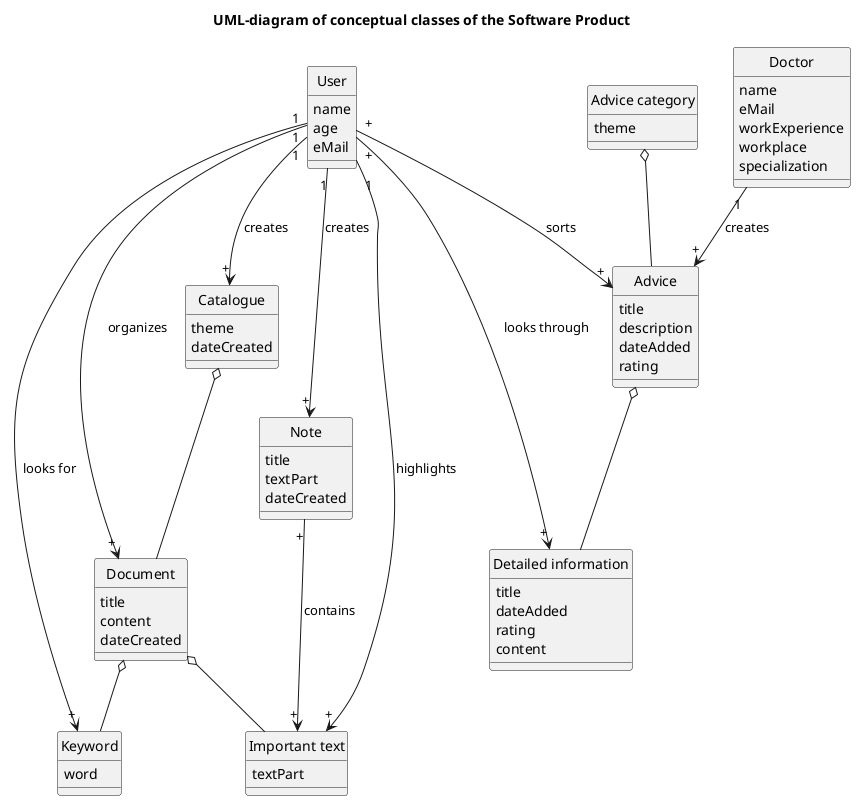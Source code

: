@startuml

hide circle
title UML-diagram of conceptual classes of the Software Product

Class User {
    name
    age
    eMail
}

Class Doctor {
    name
    eMail
    workExperience
    workplace
    specialization
}

Class Advice {
    title
    description
    dateAdded
    rating
}

Class "Advice category" {
    theme
}

Class "Detailed information" {
    title
    dateAdded
    rating
    content
}

Class Catalogue {
    theme
    dateCreated
}

Class Document {
    title
    content
    dateCreated
}

Class Keyword {
    word
}

Class "Important text" {
    textPart
}

Class Note {
    title
    textPart
    dateCreated
}

"Advice category" o-- Advice

Advice o-- "Detailed information"

Catalogue o-- Document

Document o-- Keyword

Document o-- "Important text"

Doctor"1" --> "+"Advice : creates

User"+" --> "+"Advice : sorts 

User"+" --> "+""Detailed information" : looks through 

User"1" --> "+"Catalogue : creates

User"1" --> "+"Document : organizes

User"1" --> "+"Keyword : looks for

User"1" --> "+""Important text" : highlights

User"1" --> "+"Note : creates

Note"+" --> "+""Important text" : contains

@enduml
